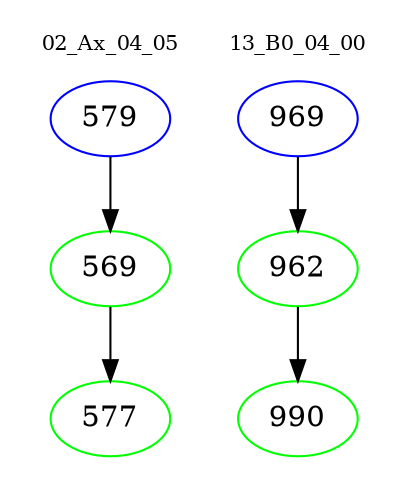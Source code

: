 digraph{
subgraph cluster_0 {
color = white
label = "02_Ax_04_05";
fontsize=10;
T0_579 [label="579", color="blue"]
T0_579 -> T0_569 [color="black"]
T0_569 [label="569", color="green"]
T0_569 -> T0_577 [color="black"]
T0_577 [label="577", color="green"]
}
subgraph cluster_1 {
color = white
label = "13_B0_04_00";
fontsize=10;
T1_969 [label="969", color="blue"]
T1_969 -> T1_962 [color="black"]
T1_962 [label="962", color="green"]
T1_962 -> T1_990 [color="black"]
T1_990 [label="990", color="green"]
}
}
